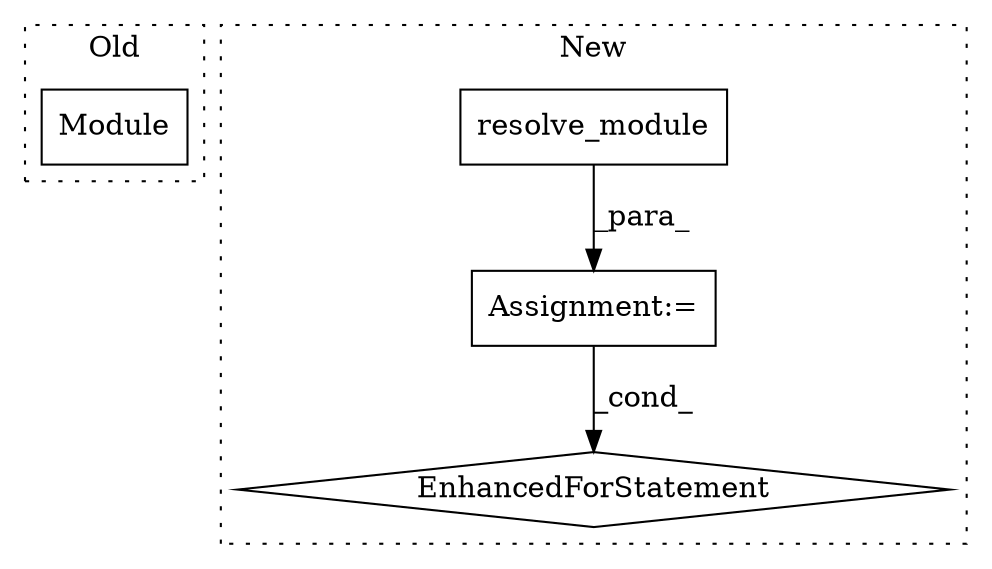 digraph G {
subgraph cluster0 {
1 [label="Module" a="32" s="3051,3062" l="7,1" shape="box"];
label = "Old";
style="dotted";
}
subgraph cluster1 {
2 [label="resolve_module" a="32" s="5059,5078" l="15,1" shape="box"];
3 [label="Assignment:=" a="7" s="4976,5080" l="53,2" shape="box"];
4 [label="EnhancedForStatement" a="70" s="4976,5080" l="53,2" shape="diamond"];
label = "New";
style="dotted";
}
2 -> 3 [label="_para_"];
3 -> 4 [label="_cond_"];
}
